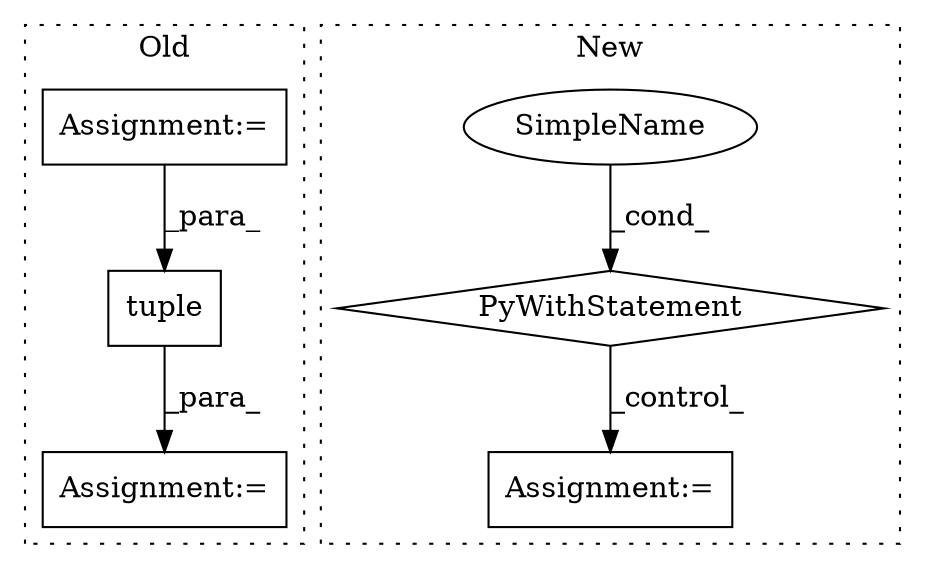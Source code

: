digraph G {
subgraph cluster0 {
1 [label="tuple" a="32" s="215,503" l="15,-3" shape="box"];
3 [label="Assignment:=" a="7" s="214" l="1" shape="box"];
4 [label="Assignment:=" a="7" s="300" l="197" shape="box"];
label = "Old";
style="dotted";
}
subgraph cluster1 {
2 [label="PyWithStatement" a="104" s="481,510" l="10,2" shape="diamond"];
5 [label="Assignment:=" a="7" s="555" l="1" shape="box"];
6 [label="SimpleName" a="42" s="" l="" shape="ellipse"];
label = "New";
style="dotted";
}
1 -> 3 [label="_para_"];
2 -> 5 [label="_control_"];
4 -> 1 [label="_para_"];
6 -> 2 [label="_cond_"];
}